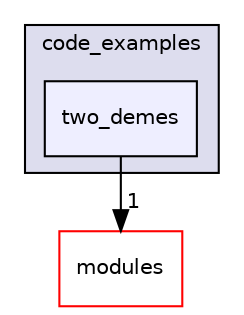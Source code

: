 digraph "quetzal/documentation/code_examples/two_demes" {
  compound=true
  node [ fontsize="10", fontname="Helvetica"];
  edge [ labelfontsize="10", labelfontname="Helvetica"];
  subgraph clusterdir_b4df6a4ea48e4fa4c3eb0ed2f6e369e8 {
    graph [ bgcolor="#ddddee", pencolor="black", label="code_examples" fontname="Helvetica", fontsize="10", URL="dir_b4df6a4ea48e4fa4c3eb0ed2f6e369e8.html"]
  dir_9ed70baee238b45e556e838cb6b9866d [shape=box, label="two_demes", style="filled", fillcolor="#eeeeff", pencolor="black", URL="dir_9ed70baee238b45e556e838cb6b9866d.html"];
  }
  dir_452d8c588a01d0d9b6358ca147e46c83 [shape=box label="modules" fillcolor="white" style="filled" color="red" URL="dir_452d8c588a01d0d9b6358ca147e46c83.html"];
  dir_9ed70baee238b45e556e838cb6b9866d->dir_452d8c588a01d0d9b6358ca147e46c83 [headlabel="1", labeldistance=1.5 headhref="dir_000012_000001.html"];
}
